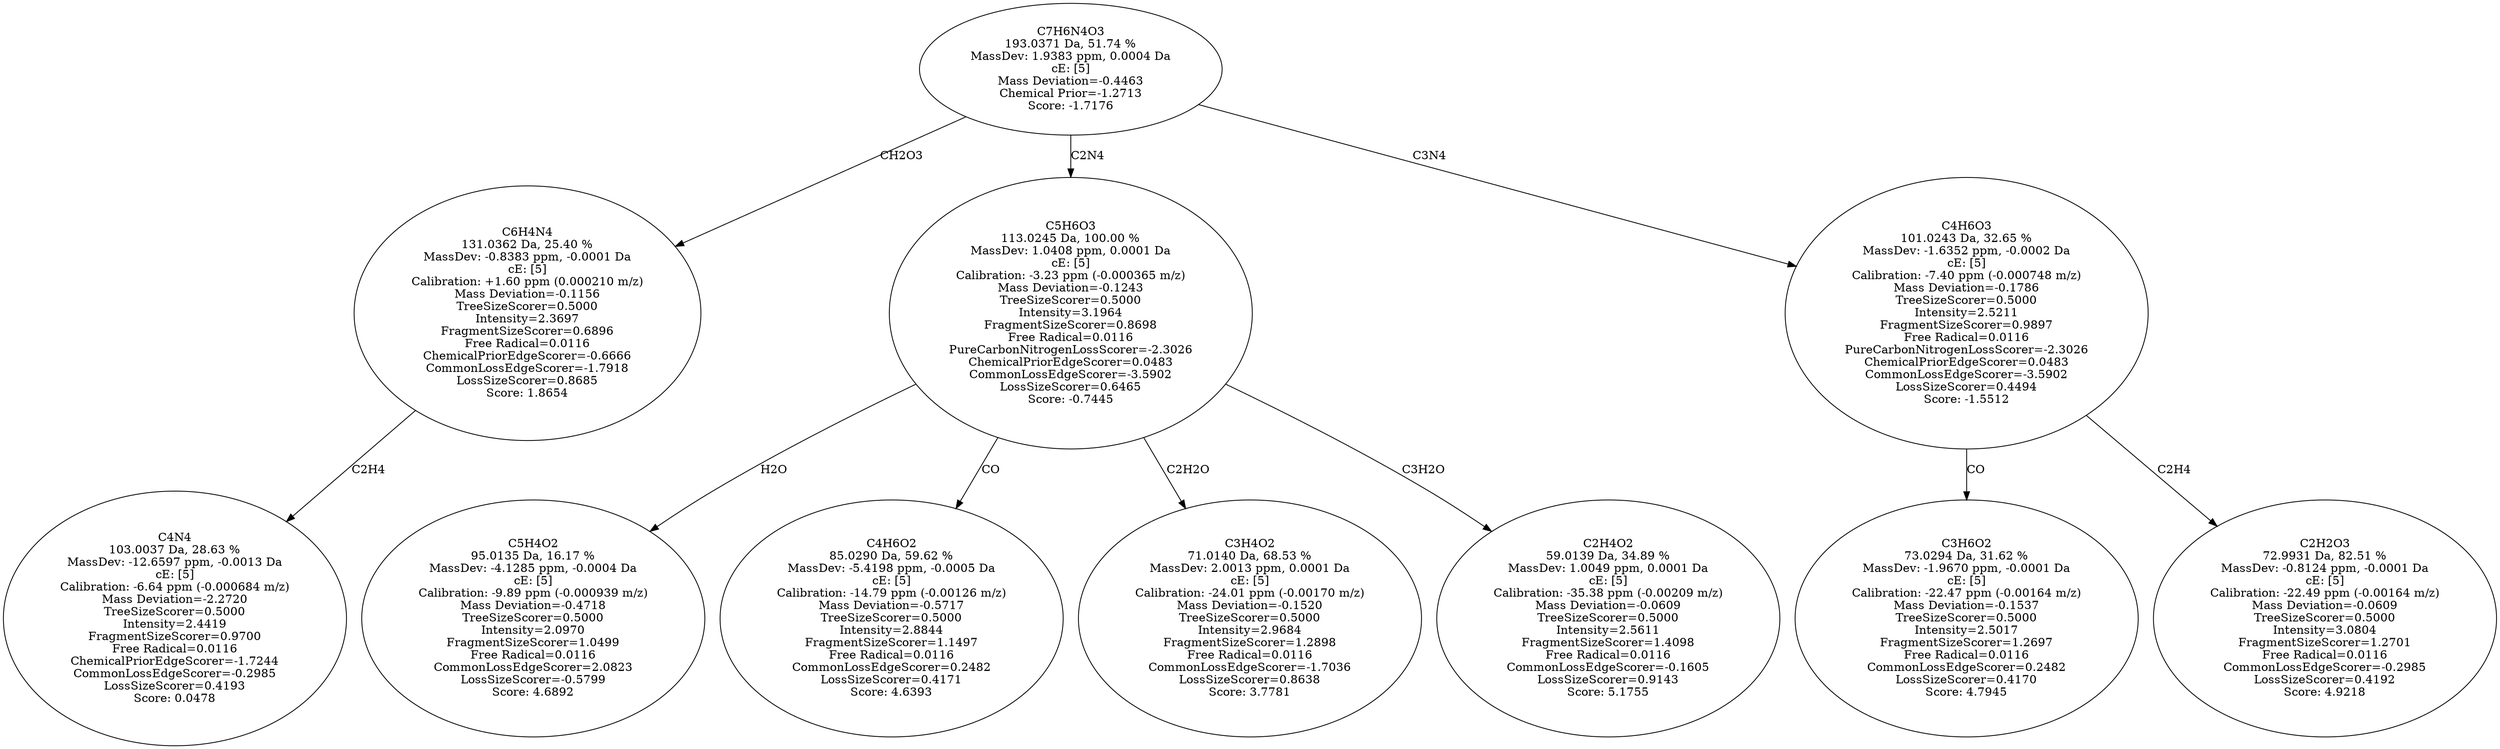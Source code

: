 strict digraph {
v1 [label="C4N4\n103.0037 Da, 28.63 %\nMassDev: -12.6597 ppm, -0.0013 Da\ncE: [5]\nCalibration: -6.64 ppm (-0.000684 m/z)\nMass Deviation=-2.2720\nTreeSizeScorer=0.5000\nIntensity=2.4419\nFragmentSizeScorer=0.9700\nFree Radical=0.0116\nChemicalPriorEdgeScorer=-1.7244\nCommonLossEdgeScorer=-0.2985\nLossSizeScorer=0.4193\nScore: 0.0478"];
v2 [label="C6H4N4\n131.0362 Da, 25.40 %\nMassDev: -0.8383 ppm, -0.0001 Da\ncE: [5]\nCalibration: +1.60 ppm (0.000210 m/z)\nMass Deviation=-0.1156\nTreeSizeScorer=0.5000\nIntensity=2.3697\nFragmentSizeScorer=0.6896\nFree Radical=0.0116\nChemicalPriorEdgeScorer=-0.6666\nCommonLossEdgeScorer=-1.7918\nLossSizeScorer=0.8685\nScore: 1.8654"];
v3 [label="C5H4O2\n95.0135 Da, 16.17 %\nMassDev: -4.1285 ppm, -0.0004 Da\ncE: [5]\nCalibration: -9.89 ppm (-0.000939 m/z)\nMass Deviation=-0.4718\nTreeSizeScorer=0.5000\nIntensity=2.0970\nFragmentSizeScorer=1.0499\nFree Radical=0.0116\nCommonLossEdgeScorer=2.0823\nLossSizeScorer=-0.5799\nScore: 4.6892"];
v4 [label="C4H6O2\n85.0290 Da, 59.62 %\nMassDev: -5.4198 ppm, -0.0005 Da\ncE: [5]\nCalibration: -14.79 ppm (-0.00126 m/z)\nMass Deviation=-0.5717\nTreeSizeScorer=0.5000\nIntensity=2.8844\nFragmentSizeScorer=1.1497\nFree Radical=0.0116\nCommonLossEdgeScorer=0.2482\nLossSizeScorer=0.4171\nScore: 4.6393"];
v5 [label="C3H4O2\n71.0140 Da, 68.53 %\nMassDev: 2.0013 ppm, 0.0001 Da\ncE: [5]\nCalibration: -24.01 ppm (-0.00170 m/z)\nMass Deviation=-0.1520\nTreeSizeScorer=0.5000\nIntensity=2.9684\nFragmentSizeScorer=1.2898\nFree Radical=0.0116\nCommonLossEdgeScorer=-1.7036\nLossSizeScorer=0.8638\nScore: 3.7781"];
v6 [label="C2H4O2\n59.0139 Da, 34.89 %\nMassDev: 1.0049 ppm, 0.0001 Da\ncE: [5]\nCalibration: -35.38 ppm (-0.00209 m/z)\nMass Deviation=-0.0609\nTreeSizeScorer=0.5000\nIntensity=2.5611\nFragmentSizeScorer=1.4098\nFree Radical=0.0116\nCommonLossEdgeScorer=-0.1605\nLossSizeScorer=0.9143\nScore: 5.1755"];
v7 [label="C5H6O3\n113.0245 Da, 100.00 %\nMassDev: 1.0408 ppm, 0.0001 Da\ncE: [5]\nCalibration: -3.23 ppm (-0.000365 m/z)\nMass Deviation=-0.1243\nTreeSizeScorer=0.5000\nIntensity=3.1964\nFragmentSizeScorer=0.8698\nFree Radical=0.0116\nPureCarbonNitrogenLossScorer=-2.3026\nChemicalPriorEdgeScorer=0.0483\nCommonLossEdgeScorer=-3.5902\nLossSizeScorer=0.6465\nScore: -0.7445"];
v8 [label="C3H6O2\n73.0294 Da, 31.62 %\nMassDev: -1.9670 ppm, -0.0001 Da\ncE: [5]\nCalibration: -22.47 ppm (-0.00164 m/z)\nMass Deviation=-0.1537\nTreeSizeScorer=0.5000\nIntensity=2.5017\nFragmentSizeScorer=1.2697\nFree Radical=0.0116\nCommonLossEdgeScorer=0.2482\nLossSizeScorer=0.4170\nScore: 4.7945"];
v9 [label="C2H2O3\n72.9931 Da, 82.51 %\nMassDev: -0.8124 ppm, -0.0001 Da\ncE: [5]\nCalibration: -22.49 ppm (-0.00164 m/z)\nMass Deviation=-0.0609\nTreeSizeScorer=0.5000\nIntensity=3.0804\nFragmentSizeScorer=1.2701\nFree Radical=0.0116\nCommonLossEdgeScorer=-0.2985\nLossSizeScorer=0.4192\nScore: 4.9218"];
v10 [label="C4H6O3\n101.0243 Da, 32.65 %\nMassDev: -1.6352 ppm, -0.0002 Da\ncE: [5]\nCalibration: -7.40 ppm (-0.000748 m/z)\nMass Deviation=-0.1786\nTreeSizeScorer=0.5000\nIntensity=2.5211\nFragmentSizeScorer=0.9897\nFree Radical=0.0116\nPureCarbonNitrogenLossScorer=-2.3026\nChemicalPriorEdgeScorer=0.0483\nCommonLossEdgeScorer=-3.5902\nLossSizeScorer=0.4494\nScore: -1.5512"];
v11 [label="C7H6N4O3\n193.0371 Da, 51.74 %\nMassDev: 1.9383 ppm, 0.0004 Da\ncE: [5]\nMass Deviation=-0.4463\nChemical Prior=-1.2713\nScore: -1.7176"];
v2 -> v1 [label="C2H4"];
v11 -> v2 [label="CH2O3"];
v7 -> v3 [label="H2O"];
v7 -> v4 [label="CO"];
v7 -> v5 [label="C2H2O"];
v7 -> v6 [label="C3H2O"];
v11 -> v7 [label="C2N4"];
v10 -> v8 [label="CO"];
v10 -> v9 [label="C2H4"];
v11 -> v10 [label="C3N4"];
}